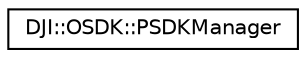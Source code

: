 digraph "Graphical Class Hierarchy"
{
 // INTERACTIVE_SVG=YES
 // LATEX_PDF_SIZE
  edge [fontname="Helvetica",fontsize="10",labelfontname="Helvetica",labelfontsize="10"];
  node [fontname="Helvetica",fontsize="10",shape=record];
  rankdir="LR";
  Node0 [label="DJI::OSDK::PSDKManager",height=0.2,width=0.4,color="black", fillcolor="white", style="filled",URL="$classDJI_1_1OSDK_1_1PSDKManager.html",tooltip="The manager of psdk module."];
}
